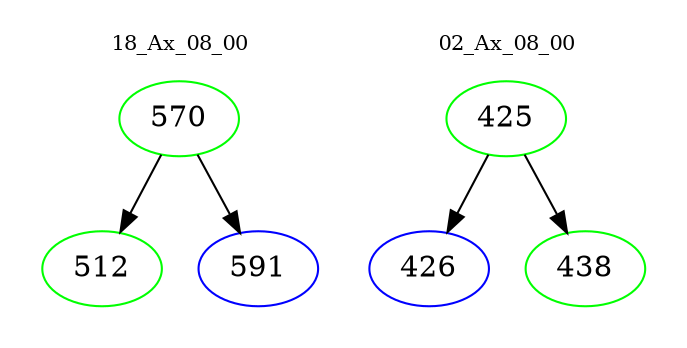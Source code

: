 digraph{
subgraph cluster_0 {
color = white
label = "18_Ax_08_00";
fontsize=10;
T0_570 [label="570", color="green"]
T0_570 -> T0_512 [color="black"]
T0_512 [label="512", color="green"]
T0_570 -> T0_591 [color="black"]
T0_591 [label="591", color="blue"]
}
subgraph cluster_1 {
color = white
label = "02_Ax_08_00";
fontsize=10;
T1_425 [label="425", color="green"]
T1_425 -> T1_426 [color="black"]
T1_426 [label="426", color="blue"]
T1_425 -> T1_438 [color="black"]
T1_438 [label="438", color="green"]
}
}
